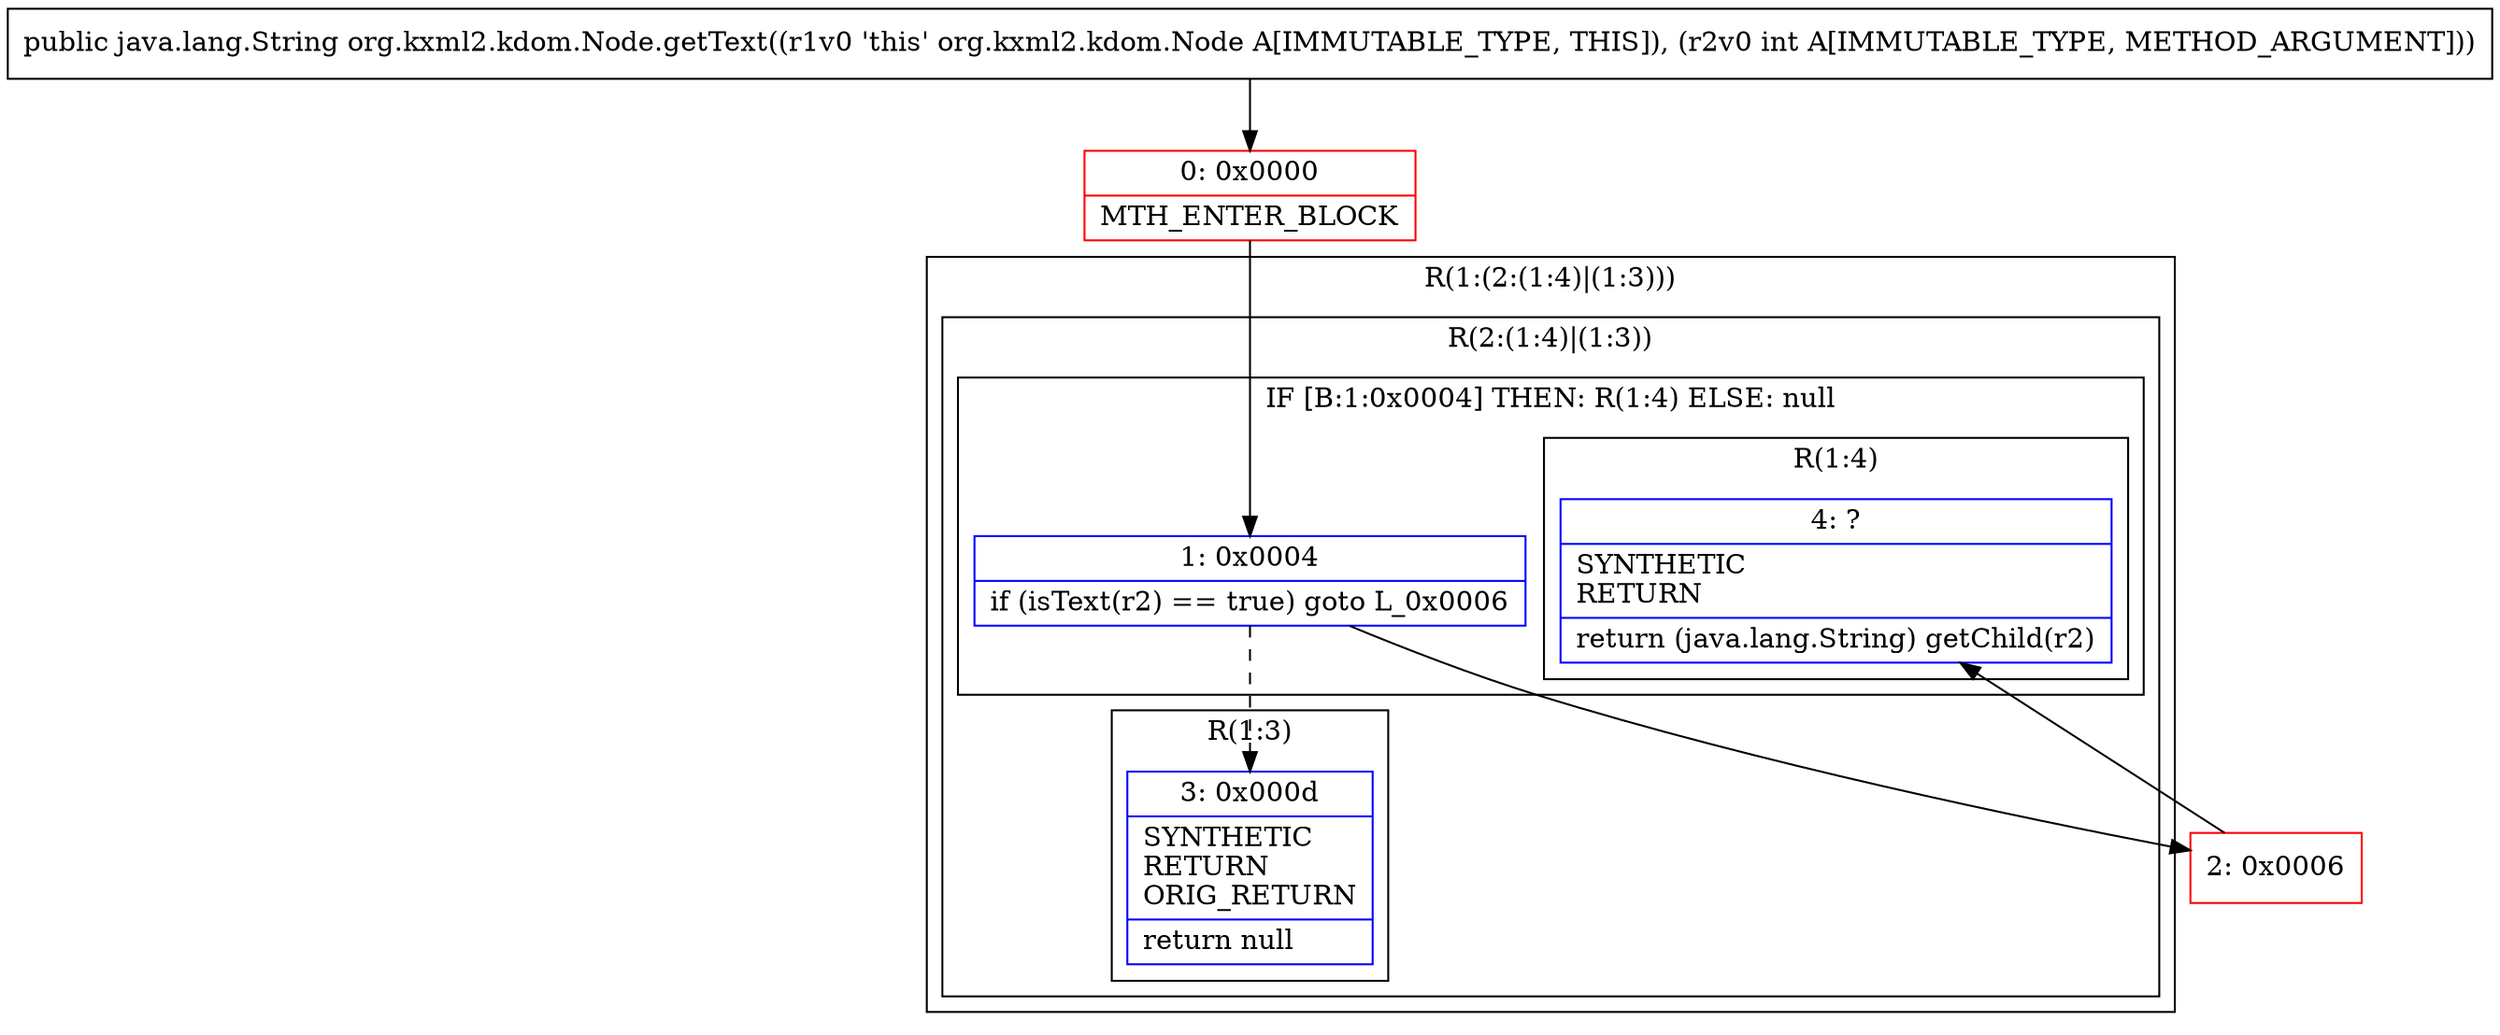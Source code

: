 digraph "CFG fororg.kxml2.kdom.Node.getText(I)Ljava\/lang\/String;" {
subgraph cluster_Region_91034909 {
label = "R(1:(2:(1:4)|(1:3)))";
node [shape=record,color=blue];
subgraph cluster_Region_2058487896 {
label = "R(2:(1:4)|(1:3))";
node [shape=record,color=blue];
subgraph cluster_IfRegion_930936801 {
label = "IF [B:1:0x0004] THEN: R(1:4) ELSE: null";
node [shape=record,color=blue];
Node_1 [shape=record,label="{1\:\ 0x0004|if (isText(r2) == true) goto L_0x0006\l}"];
subgraph cluster_Region_1664361645 {
label = "R(1:4)";
node [shape=record,color=blue];
Node_4 [shape=record,label="{4\:\ ?|SYNTHETIC\lRETURN\l|return (java.lang.String) getChild(r2)\l}"];
}
}
subgraph cluster_Region_236716075 {
label = "R(1:3)";
node [shape=record,color=blue];
Node_3 [shape=record,label="{3\:\ 0x000d|SYNTHETIC\lRETURN\lORIG_RETURN\l|return null\l}"];
}
}
}
Node_0 [shape=record,color=red,label="{0\:\ 0x0000|MTH_ENTER_BLOCK\l}"];
Node_2 [shape=record,color=red,label="{2\:\ 0x0006}"];
MethodNode[shape=record,label="{public java.lang.String org.kxml2.kdom.Node.getText((r1v0 'this' org.kxml2.kdom.Node A[IMMUTABLE_TYPE, THIS]), (r2v0 int A[IMMUTABLE_TYPE, METHOD_ARGUMENT])) }"];
MethodNode -> Node_0;
Node_1 -> Node_2;
Node_1 -> Node_3[style=dashed];
Node_0 -> Node_1;
Node_2 -> Node_4;
}

